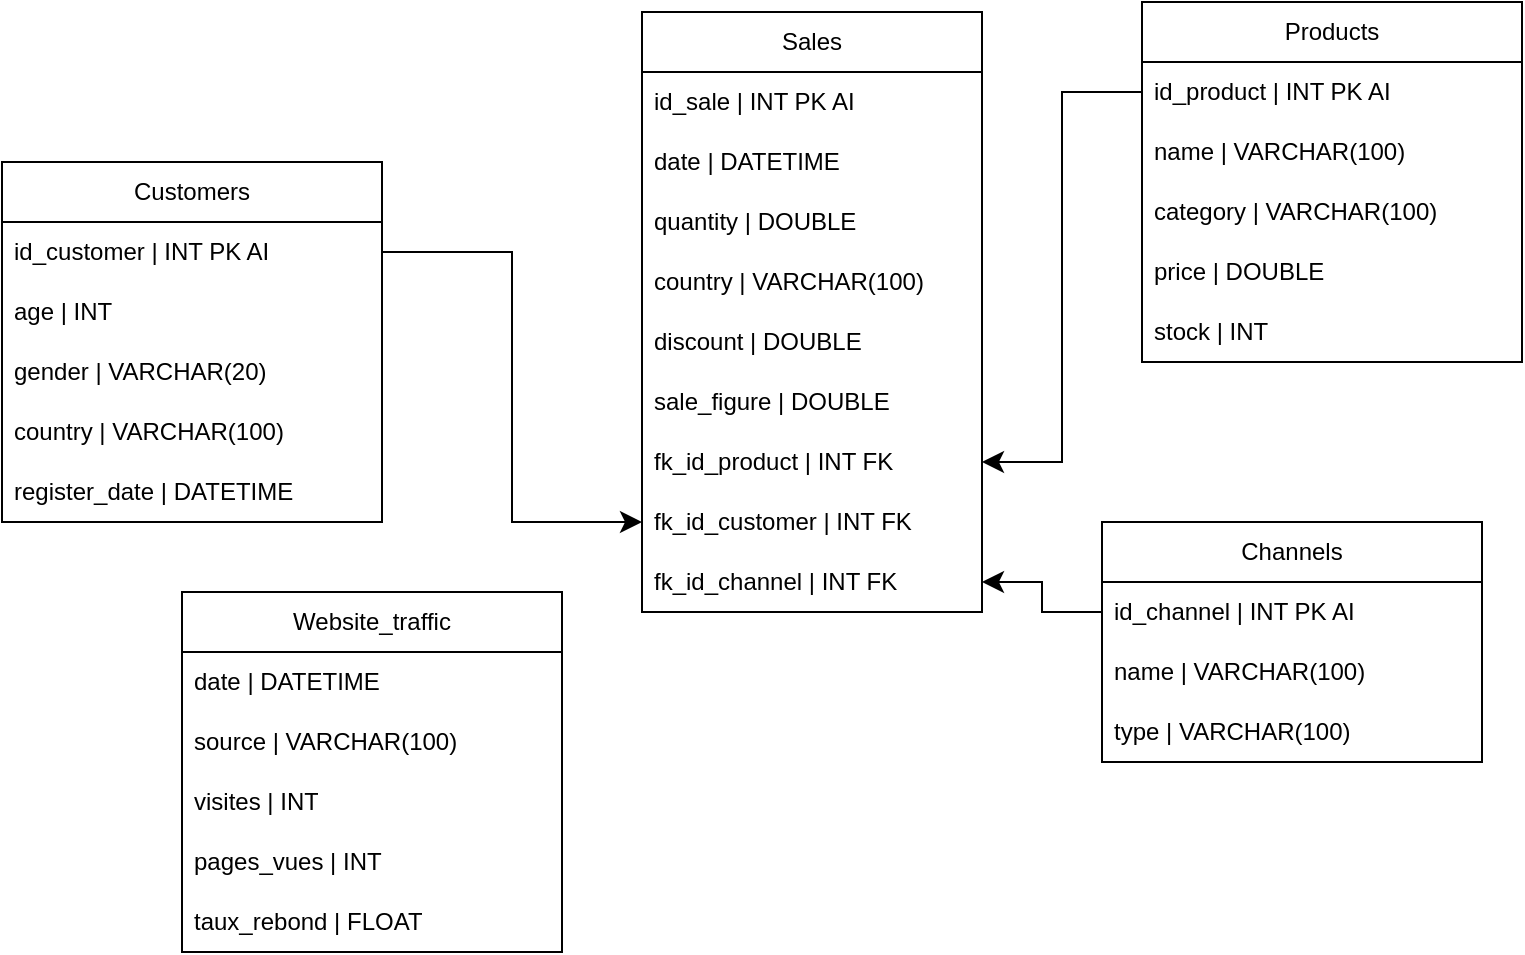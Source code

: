 <mxfile version="27.2.0">
  <diagram name="Star model" id="NSU2qtgDLh77OVEmHWee">
    <mxGraphModel dx="983" dy="534" grid="1" gridSize="10" guides="1" tooltips="1" connect="1" arrows="1" fold="1" page="1" pageScale="1" pageWidth="827" pageHeight="1169" math="0" shadow="0">
      <root>
        <mxCell id="0" />
        <mxCell id="1" parent="0" />
        <mxCell id="MW4GRpwm9qm2wFi7Bisz-1" value="Sales" style="swimlane;fontStyle=0;childLayout=stackLayout;horizontal=1;startSize=30;horizontalStack=0;resizeParent=1;resizeParentMax=0;resizeLast=0;collapsible=1;marginBottom=0;whiteSpace=wrap;html=1;" parent="1" vertex="1">
          <mxGeometry x="360" y="400" width="170" height="300" as="geometry" />
        </mxCell>
        <mxCell id="MW4GRpwm9qm2wFi7Bisz-2" value="id_sale | INT PK AI" style="text;strokeColor=none;fillColor=none;align=left;verticalAlign=middle;spacingLeft=4;spacingRight=4;overflow=hidden;points=[[0,0.5],[1,0.5]];portConstraint=eastwest;rotatable=0;whiteSpace=wrap;html=1;" parent="MW4GRpwm9qm2wFi7Bisz-1" vertex="1">
          <mxGeometry y="30" width="170" height="30" as="geometry" />
        </mxCell>
        <mxCell id="MW4GRpwm9qm2wFi7Bisz-5" value="date | DATETIME" style="text;strokeColor=none;fillColor=none;align=left;verticalAlign=middle;spacingLeft=4;spacingRight=4;overflow=hidden;points=[[0,0.5],[1,0.5]];portConstraint=eastwest;rotatable=0;whiteSpace=wrap;html=1;" parent="MW4GRpwm9qm2wFi7Bisz-1" vertex="1">
          <mxGeometry y="60" width="170" height="30" as="geometry" />
        </mxCell>
        <mxCell id="MW4GRpwm9qm2wFi7Bisz-8" value="quantity | DOUBLE" style="text;strokeColor=none;fillColor=none;align=left;verticalAlign=middle;spacingLeft=4;spacingRight=4;overflow=hidden;points=[[0,0.5],[1,0.5]];portConstraint=eastwest;rotatable=0;whiteSpace=wrap;html=1;" parent="MW4GRpwm9qm2wFi7Bisz-1" vertex="1">
          <mxGeometry y="90" width="170" height="30" as="geometry" />
        </mxCell>
        <mxCell id="MW4GRpwm9qm2wFi7Bisz-70" value="country | VARCHAR(100)" style="text;strokeColor=none;fillColor=none;align=left;verticalAlign=middle;spacingLeft=4;spacingRight=4;overflow=hidden;points=[[0,0.5],[1,0.5]];portConstraint=eastwest;rotatable=0;whiteSpace=wrap;html=1;" parent="MW4GRpwm9qm2wFi7Bisz-1" vertex="1">
          <mxGeometry y="120" width="170" height="30" as="geometry" />
        </mxCell>
        <mxCell id="MW4GRpwm9qm2wFi7Bisz-9" value="discount | DOUBLE" style="text;strokeColor=none;fillColor=none;align=left;verticalAlign=middle;spacingLeft=4;spacingRight=4;overflow=hidden;points=[[0,0.5],[1,0.5]];portConstraint=eastwest;rotatable=0;whiteSpace=wrap;html=1;" parent="MW4GRpwm9qm2wFi7Bisz-1" vertex="1">
          <mxGeometry y="150" width="170" height="30" as="geometry" />
        </mxCell>
        <mxCell id="MW4GRpwm9qm2wFi7Bisz-10" value="sale_figure | DOUBLE" style="text;strokeColor=none;fillColor=none;align=left;verticalAlign=middle;spacingLeft=4;spacingRight=4;overflow=hidden;points=[[0,0.5],[1,0.5]];portConstraint=eastwest;rotatable=0;whiteSpace=wrap;html=1;" parent="MW4GRpwm9qm2wFi7Bisz-1" vertex="1">
          <mxGeometry y="180" width="170" height="30" as="geometry" />
        </mxCell>
        <mxCell id="MW4GRpwm9qm2wFi7Bisz-3" value="fk_id_product | INT FK" style="text;strokeColor=none;fillColor=none;align=left;verticalAlign=middle;spacingLeft=4;spacingRight=4;overflow=hidden;points=[[0,0.5],[1,0.5]];portConstraint=eastwest;rotatable=0;whiteSpace=wrap;html=1;" parent="MW4GRpwm9qm2wFi7Bisz-1" vertex="1">
          <mxGeometry y="210" width="170" height="30" as="geometry" />
        </mxCell>
        <mxCell id="MW4GRpwm9qm2wFi7Bisz-4" value="fk_id_customer | INT FK" style="text;strokeColor=none;fillColor=none;align=left;verticalAlign=middle;spacingLeft=4;spacingRight=4;overflow=hidden;points=[[0,0.5],[1,0.5]];portConstraint=eastwest;rotatable=0;whiteSpace=wrap;html=1;" parent="MW4GRpwm9qm2wFi7Bisz-1" vertex="1">
          <mxGeometry y="240" width="170" height="30" as="geometry" />
        </mxCell>
        <mxCell id="MW4GRpwm9qm2wFi7Bisz-6" value="fk_id_channel | INT FK" style="text;strokeColor=none;fillColor=none;align=left;verticalAlign=middle;spacingLeft=4;spacingRight=4;overflow=hidden;points=[[0,0.5],[1,0.5]];portConstraint=eastwest;rotatable=0;whiteSpace=wrap;html=1;" parent="MW4GRpwm9qm2wFi7Bisz-1" vertex="1">
          <mxGeometry y="270" width="170" height="30" as="geometry" />
        </mxCell>
        <mxCell id="MW4GRpwm9qm2wFi7Bisz-11" value="Products" style="swimlane;fontStyle=0;childLayout=stackLayout;horizontal=1;startSize=30;horizontalStack=0;resizeParent=1;resizeParentMax=0;resizeLast=0;collapsible=1;marginBottom=0;whiteSpace=wrap;html=1;" parent="1" vertex="1">
          <mxGeometry x="610" y="395" width="190" height="180" as="geometry" />
        </mxCell>
        <mxCell id="MW4GRpwm9qm2wFi7Bisz-12" value="id_product | INT PK AI" style="text;strokeColor=none;fillColor=none;align=left;verticalAlign=middle;spacingLeft=4;spacingRight=4;overflow=hidden;points=[[0,0.5],[1,0.5]];portConstraint=eastwest;rotatable=0;whiteSpace=wrap;html=1;" parent="MW4GRpwm9qm2wFi7Bisz-11" vertex="1">
          <mxGeometry y="30" width="190" height="30" as="geometry" />
        </mxCell>
        <mxCell id="MW4GRpwm9qm2wFi7Bisz-13" value="name | VARCHAR(100)" style="text;strokeColor=none;fillColor=none;align=left;verticalAlign=middle;spacingLeft=4;spacingRight=4;overflow=hidden;points=[[0,0.5],[1,0.5]];portConstraint=eastwest;rotatable=0;whiteSpace=wrap;html=1;" parent="MW4GRpwm9qm2wFi7Bisz-11" vertex="1">
          <mxGeometry y="60" width="190" height="30" as="geometry" />
        </mxCell>
        <mxCell id="MW4GRpwm9qm2wFi7Bisz-14" value="category | VARCHAR(100)" style="text;strokeColor=none;fillColor=none;align=left;verticalAlign=middle;spacingLeft=4;spacingRight=4;overflow=hidden;points=[[0,0.5],[1,0.5]];portConstraint=eastwest;rotatable=0;whiteSpace=wrap;html=1;" parent="MW4GRpwm9qm2wFi7Bisz-11" vertex="1">
          <mxGeometry y="90" width="190" height="30" as="geometry" />
        </mxCell>
        <mxCell id="MW4GRpwm9qm2wFi7Bisz-15" value="price | DOUBLE" style="text;strokeColor=none;fillColor=none;align=left;verticalAlign=middle;spacingLeft=4;spacingRight=4;overflow=hidden;points=[[0,0.5],[1,0.5]];portConstraint=eastwest;rotatable=0;whiteSpace=wrap;html=1;" parent="MW4GRpwm9qm2wFi7Bisz-11" vertex="1">
          <mxGeometry y="120" width="190" height="30" as="geometry" />
        </mxCell>
        <mxCell id="MW4GRpwm9qm2wFi7Bisz-16" value="stock | INT" style="text;strokeColor=none;fillColor=none;align=left;verticalAlign=middle;spacingLeft=4;spacingRight=4;overflow=hidden;points=[[0,0.5],[1,0.5]];portConstraint=eastwest;rotatable=0;whiteSpace=wrap;html=1;" parent="MW4GRpwm9qm2wFi7Bisz-11" vertex="1">
          <mxGeometry y="150" width="190" height="30" as="geometry" />
        </mxCell>
        <mxCell id="MW4GRpwm9qm2wFi7Bisz-51" value="Customers" style="swimlane;fontStyle=0;childLayout=stackLayout;horizontal=1;startSize=30;horizontalStack=0;resizeParent=1;resizeParentMax=0;resizeLast=0;collapsible=1;marginBottom=0;whiteSpace=wrap;html=1;" parent="1" vertex="1">
          <mxGeometry x="40" y="475" width="190" height="180" as="geometry" />
        </mxCell>
        <mxCell id="MW4GRpwm9qm2wFi7Bisz-52" value="id_customer | INT PK AI" style="text;strokeColor=none;fillColor=none;align=left;verticalAlign=middle;spacingLeft=4;spacingRight=4;overflow=hidden;points=[[0,0.5],[1,0.5]];portConstraint=eastwest;rotatable=0;whiteSpace=wrap;html=1;" parent="MW4GRpwm9qm2wFi7Bisz-51" vertex="1">
          <mxGeometry y="30" width="190" height="30" as="geometry" />
        </mxCell>
        <mxCell id="MW4GRpwm9qm2wFi7Bisz-53" value="age | INT" style="text;strokeColor=none;fillColor=none;align=left;verticalAlign=middle;spacingLeft=4;spacingRight=4;overflow=hidden;points=[[0,0.5],[1,0.5]];portConstraint=eastwest;rotatable=0;whiteSpace=wrap;html=1;" parent="MW4GRpwm9qm2wFi7Bisz-51" vertex="1">
          <mxGeometry y="60" width="190" height="30" as="geometry" />
        </mxCell>
        <mxCell id="MW4GRpwm9qm2wFi7Bisz-54" value="gender | VARCHAR(20)" style="text;strokeColor=none;fillColor=none;align=left;verticalAlign=middle;spacingLeft=4;spacingRight=4;overflow=hidden;points=[[0,0.5],[1,0.5]];portConstraint=eastwest;rotatable=0;whiteSpace=wrap;html=1;" parent="MW4GRpwm9qm2wFi7Bisz-51" vertex="1">
          <mxGeometry y="90" width="190" height="30" as="geometry" />
        </mxCell>
        <mxCell id="MW4GRpwm9qm2wFi7Bisz-55" value="country | VARCHAR(100)" style="text;strokeColor=none;fillColor=none;align=left;verticalAlign=middle;spacingLeft=4;spacingRight=4;overflow=hidden;points=[[0,0.5],[1,0.5]];portConstraint=eastwest;rotatable=0;whiteSpace=wrap;html=1;" parent="MW4GRpwm9qm2wFi7Bisz-51" vertex="1">
          <mxGeometry y="120" width="190" height="30" as="geometry" />
        </mxCell>
        <mxCell id="MW4GRpwm9qm2wFi7Bisz-56" value="register_date | DATETIME" style="text;strokeColor=none;fillColor=none;align=left;verticalAlign=middle;spacingLeft=4;spacingRight=4;overflow=hidden;points=[[0,0.5],[1,0.5]];portConstraint=eastwest;rotatable=0;whiteSpace=wrap;html=1;" parent="MW4GRpwm9qm2wFi7Bisz-51" vertex="1">
          <mxGeometry y="150" width="190" height="30" as="geometry" />
        </mxCell>
        <mxCell id="MW4GRpwm9qm2wFi7Bisz-61" value="Channels" style="swimlane;fontStyle=0;childLayout=stackLayout;horizontal=1;startSize=30;horizontalStack=0;resizeParent=1;resizeParentMax=0;resizeLast=0;collapsible=1;marginBottom=0;whiteSpace=wrap;html=1;" parent="1" vertex="1">
          <mxGeometry x="590" y="655" width="190" height="120" as="geometry" />
        </mxCell>
        <mxCell id="MW4GRpwm9qm2wFi7Bisz-62" value="id_channel | INT PK AI" style="text;strokeColor=none;fillColor=none;align=left;verticalAlign=middle;spacingLeft=4;spacingRight=4;overflow=hidden;points=[[0,0.5],[1,0.5]];portConstraint=eastwest;rotatable=0;whiteSpace=wrap;html=1;" parent="MW4GRpwm9qm2wFi7Bisz-61" vertex="1">
          <mxGeometry y="30" width="190" height="30" as="geometry" />
        </mxCell>
        <mxCell id="MW4GRpwm9qm2wFi7Bisz-63" value="name | VARCHAR(100)" style="text;strokeColor=none;fillColor=none;align=left;verticalAlign=middle;spacingLeft=4;spacingRight=4;overflow=hidden;points=[[0,0.5],[1,0.5]];portConstraint=eastwest;rotatable=0;whiteSpace=wrap;html=1;" parent="MW4GRpwm9qm2wFi7Bisz-61" vertex="1">
          <mxGeometry y="60" width="190" height="30" as="geometry" />
        </mxCell>
        <mxCell id="MW4GRpwm9qm2wFi7Bisz-64" value="type | VARCHAR(100)" style="text;strokeColor=none;fillColor=none;align=left;verticalAlign=middle;spacingLeft=4;spacingRight=4;overflow=hidden;points=[[0,0.5],[1,0.5]];portConstraint=eastwest;rotatable=0;whiteSpace=wrap;html=1;" parent="MW4GRpwm9qm2wFi7Bisz-61" vertex="1">
          <mxGeometry y="90" width="190" height="30" as="geometry" />
        </mxCell>
        <mxCell id="MW4GRpwm9qm2wFi7Bisz-67" style="edgeStyle=orthogonalEdgeStyle;rounded=0;orthogonalLoop=1;jettySize=auto;html=1;exitX=1;exitY=0.5;exitDx=0;exitDy=0;entryX=0;entryY=0.5;entryDx=0;entryDy=0;fontSize=12;startSize=8;endSize=8;" parent="1" source="MW4GRpwm9qm2wFi7Bisz-52" target="MW4GRpwm9qm2wFi7Bisz-4" edge="1">
          <mxGeometry relative="1" as="geometry" />
        </mxCell>
        <mxCell id="MW4GRpwm9qm2wFi7Bisz-68" style="edgeStyle=orthogonalEdgeStyle;rounded=0;orthogonalLoop=1;jettySize=auto;html=1;exitX=0;exitY=0.5;exitDx=0;exitDy=0;entryX=1;entryY=0.5;entryDx=0;entryDy=0;fontSize=12;startSize=8;endSize=8;" parent="1" source="MW4GRpwm9qm2wFi7Bisz-62" target="MW4GRpwm9qm2wFi7Bisz-6" edge="1">
          <mxGeometry relative="1" as="geometry" />
        </mxCell>
        <mxCell id="MW4GRpwm9qm2wFi7Bisz-69" style="edgeStyle=orthogonalEdgeStyle;rounded=0;orthogonalLoop=1;jettySize=auto;html=1;exitX=0;exitY=0.5;exitDx=0;exitDy=0;entryX=1;entryY=0.5;entryDx=0;entryDy=0;fontSize=12;startSize=8;endSize=8;" parent="1" source="MW4GRpwm9qm2wFi7Bisz-12" target="MW4GRpwm9qm2wFi7Bisz-3" edge="1">
          <mxGeometry relative="1" as="geometry" />
        </mxCell>
        <mxCell id="DY3XawR6fDRJFY4f8jHc-1" value="Website_traffic" style="swimlane;fontStyle=0;childLayout=stackLayout;horizontal=1;startSize=30;horizontalStack=0;resizeParent=1;resizeParentMax=0;resizeLast=0;collapsible=1;marginBottom=0;whiteSpace=wrap;html=1;" vertex="1" parent="1">
          <mxGeometry x="130" y="690" width="190" height="180" as="geometry" />
        </mxCell>
        <mxCell id="DY3XawR6fDRJFY4f8jHc-2" value="date | DATETIME" style="text;strokeColor=none;fillColor=none;align=left;verticalAlign=middle;spacingLeft=4;spacingRight=4;overflow=hidden;points=[[0,0.5],[1,0.5]];portConstraint=eastwest;rotatable=0;whiteSpace=wrap;html=1;" vertex="1" parent="DY3XawR6fDRJFY4f8jHc-1">
          <mxGeometry y="30" width="190" height="30" as="geometry" />
        </mxCell>
        <mxCell id="DY3XawR6fDRJFY4f8jHc-3" value="source | VARCHAR(100)" style="text;strokeColor=none;fillColor=none;align=left;verticalAlign=middle;spacingLeft=4;spacingRight=4;overflow=hidden;points=[[0,0.5],[1,0.5]];portConstraint=eastwest;rotatable=0;whiteSpace=wrap;html=1;" vertex="1" parent="DY3XawR6fDRJFY4f8jHc-1">
          <mxGeometry y="60" width="190" height="30" as="geometry" />
        </mxCell>
        <mxCell id="DY3XawR6fDRJFY4f8jHc-4" value="visites | INT" style="text;strokeColor=none;fillColor=none;align=left;verticalAlign=middle;spacingLeft=4;spacingRight=4;overflow=hidden;points=[[0,0.5],[1,0.5]];portConstraint=eastwest;rotatable=0;whiteSpace=wrap;html=1;" vertex="1" parent="DY3XawR6fDRJFY4f8jHc-1">
          <mxGeometry y="90" width="190" height="30" as="geometry" />
        </mxCell>
        <mxCell id="DY3XawR6fDRJFY4f8jHc-5" value="pages_vues | INT" style="text;strokeColor=none;fillColor=none;align=left;verticalAlign=middle;spacingLeft=4;spacingRight=4;overflow=hidden;points=[[0,0.5],[1,0.5]];portConstraint=eastwest;rotatable=0;whiteSpace=wrap;html=1;" vertex="1" parent="DY3XawR6fDRJFY4f8jHc-1">
          <mxGeometry y="120" width="190" height="30" as="geometry" />
        </mxCell>
        <mxCell id="DY3XawR6fDRJFY4f8jHc-6" value="taux_rebond | FLOAT" style="text;strokeColor=none;fillColor=none;align=left;verticalAlign=middle;spacingLeft=4;spacingRight=4;overflow=hidden;points=[[0,0.5],[1,0.5]];portConstraint=eastwest;rotatable=0;whiteSpace=wrap;html=1;" vertex="1" parent="DY3XawR6fDRJFY4f8jHc-1">
          <mxGeometry y="150" width="190" height="30" as="geometry" />
        </mxCell>
      </root>
    </mxGraphModel>
  </diagram>
</mxfile>
